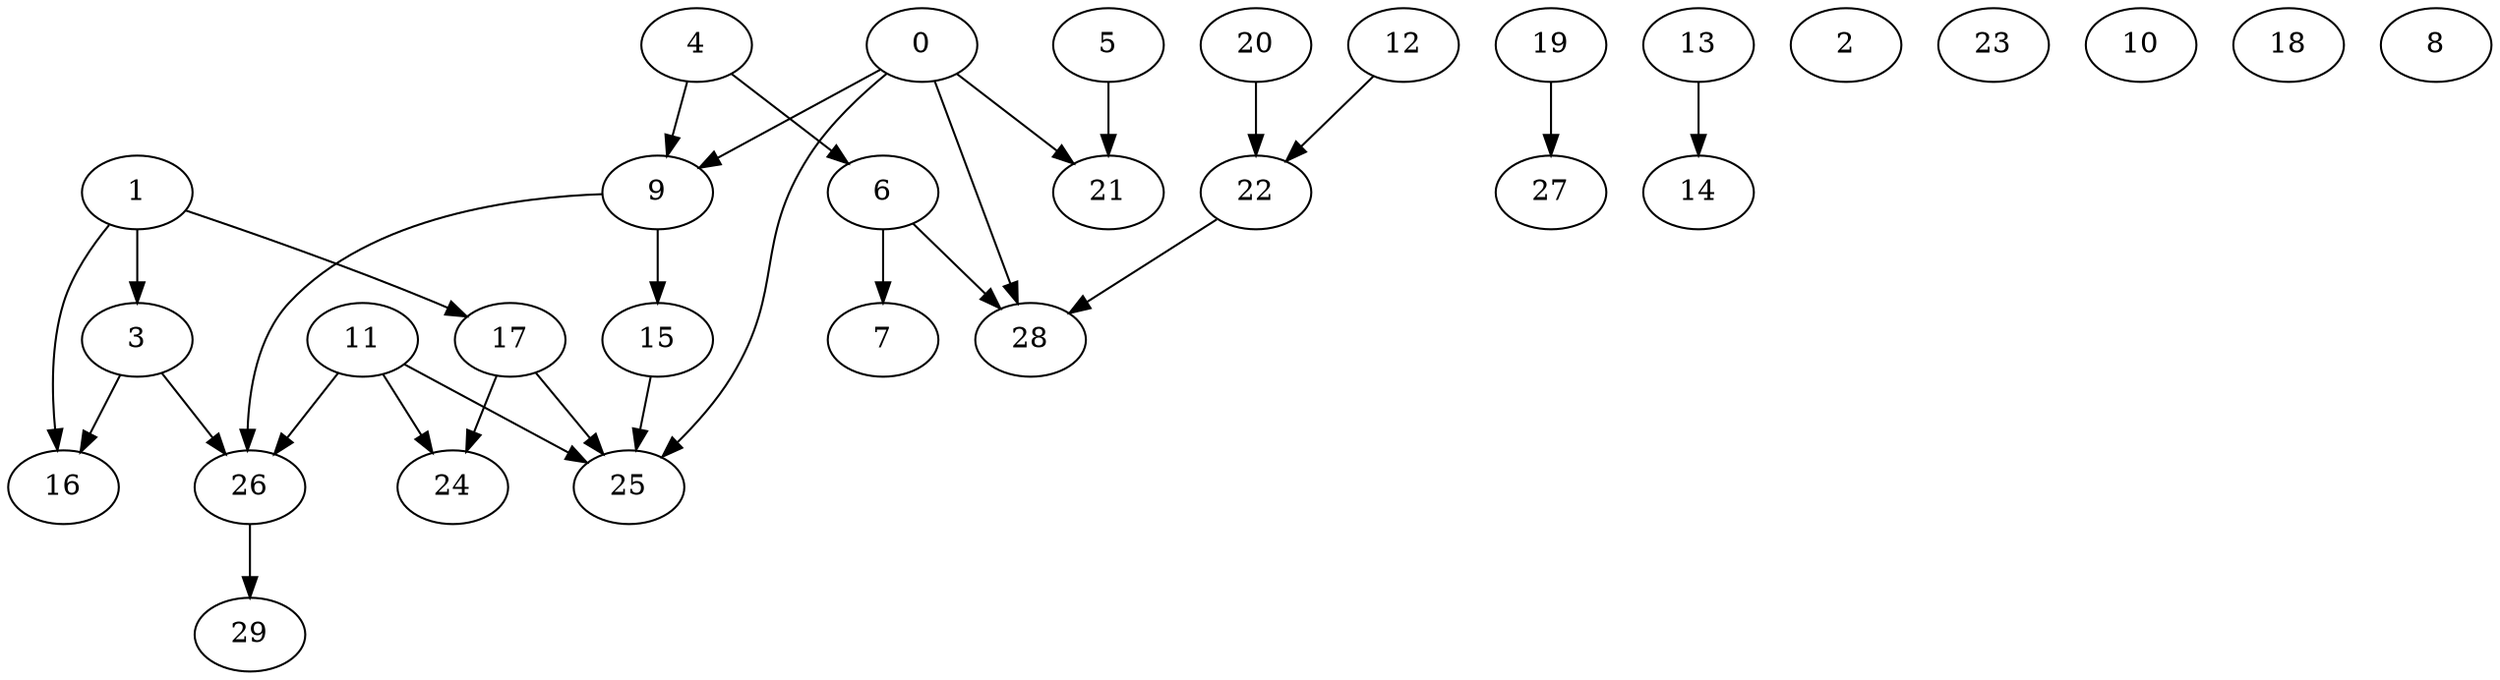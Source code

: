 digraph "Random_Nodes_30_Density_0.93_CCR_2.01_WeightType_Random_GB" {
	graph ["Duplicate states"=0,
		GraphType=Random,
		"Max states in OPEN"=0,
		Modes="120000ms; topo-ordered tasks, ; Pruning: task equivalence, fixed order ready list, ; F-value: ; Optimisation: best schedule length (\
SL) optimisation on equal, ",
		NumberOfTasks=30,
		"Pruned using list schedule length"=199022888,
		"States removed from OPEN"=0,
		TargetSystem="Homogeneous-2",
		"Time to schedule (ms)"=85879,
		"Total idle time"=0,
		"Total schedule length"=98,
		"Total sequential time"=196,
		"Total states created"=408933579
	];
	1	["Finish time"=36,
		Processor=0,
		"Start time"=33,
		Weight=3];
	3	["Finish time"=64,
		Processor=1,
		"Start time"=62,
		Weight=2];
	1 -> 3	[Weight=24];
	17	["Finish time"=68,
		Processor=1,
		"Start time"=64,
		Weight=4];
	1 -> 17	[Weight=24];
	16	["Finish time"=79,
		Processor=0,
		"Start time"=76,
		Weight=3];
	1 -> 16	[Weight=14];
	4	["Finish time"=33,
		Processor=0,
		"Start time"=27,
		Weight=6];
	9	["Finish time"=76,
		Processor=1,
		"Start time"=68,
		Weight=8];
	4 -> 9	[Weight=17];
	6	["Finish time"=56,
		Processor=1,
		"Start time"=48,
		Weight=8];
	4 -> 6	[Weight=9];
	0	["Finish time"=50,
		Processor=0,
		"Start time"=40,
		Weight=10];
	0 -> 9	[Weight=9];
	21	["Finish time"=69,
		Processor=0,
		"Start time"=59,
		Weight=10];
	0 -> 21	[Weight=12];
	28	["Finish time"=89,
		Processor=0,
		"Start time"=79,
		Weight=10];
	0 -> 28	[Weight=21];
	25	["Finish time"=91,
		Processor=0,
		"Start time"=89,
		Weight=2];
	0 -> 25	[Weight=17];
	20	["Finish time"=48,
		Processor=1,
		"Start time"=40,
		Weight=8];
	22	["Finish time"=62,
		Processor=1,
		"Start time"=56,
		Weight=6];
	20 -> 22	[Weight=24];
	11	["Finish time"=40,
		Processor=1,
		"Start time"=32,
		Weight=8];
	26	["Finish time"=90,
		Processor=1,
		"Start time"=84,
		Weight=6];
	11 -> 26	[Weight=12];
	24	["Finish time"=98,
		Processor=0,
		"Start time"=91,
		Weight=7];
	11 -> 24	[Weight=12];
	11 -> 25	[Weight=5];
	3 -> 26	[Weight=17];
	3 -> 16	[Weight=12];
	9 -> 26	[Weight=7];
	15	["Finish time"=84,
		Processor=1,
		"Start time"=76,
		Weight=8];
	9 -> 15	[Weight=9];
	12	["Finish time"=32,
		Processor=1,
		"Start time"=23,
		Weight=9];
	12 -> 22	[Weight=7];
	6 -> 28	[Weight=21];
	7	["Finish time"=76,
		Processor=0,
		"Start time"=69,
		Weight=7];
	6 -> 7	[Weight=7];
	19	["Finish time"=23,
		Processor=1,
		"Start time"=21,
		Weight=2];
	27	["Finish time"=59,
		Processor=0,
		"Start time"=50,
		Weight=9];
	19 -> 27	[Weight=24];
	29	["Finish time"=98,
		Processor=1,
		"Start time"=90,
		Weight=8];
	26 -> 29	[Weight=21];
	5	["Finish time"=21,
		Processor=1,
		"Start time"=14,
		Weight=7];
	5 -> 21	[Weight=12];
	17 -> 24	[Weight=17];
	17 -> 25	[Weight=17];
	22 -> 28	[Weight=9];
	13	["Finish time"=14,
		Processor=1,
		"Start time"=10,
		Weight=4];
	14	["Finish time"=40,
		Processor=0,
		"Start time"=36,
		Weight=4];
	13 -> 14	[Weight=9];
	15 -> 25	[Weight=5];
	2	["Finish time"=10,
		Processor=1,
		"Start time"=0,
		Weight=10];
	23	["Finish time"=27,
		Processor=0,
		"Start time"=18,
		Weight=9];
	10	["Finish time"=18,
		Processor=0,
		"Start time"=11,
		Weight=7];
	18	["Finish time"=11,
		Processor=0,
		"Start time"=4,
		Weight=7];
	8	["Finish time"=4,
		Processor=0,
		"Start time"=0,
		Weight=4];
}
